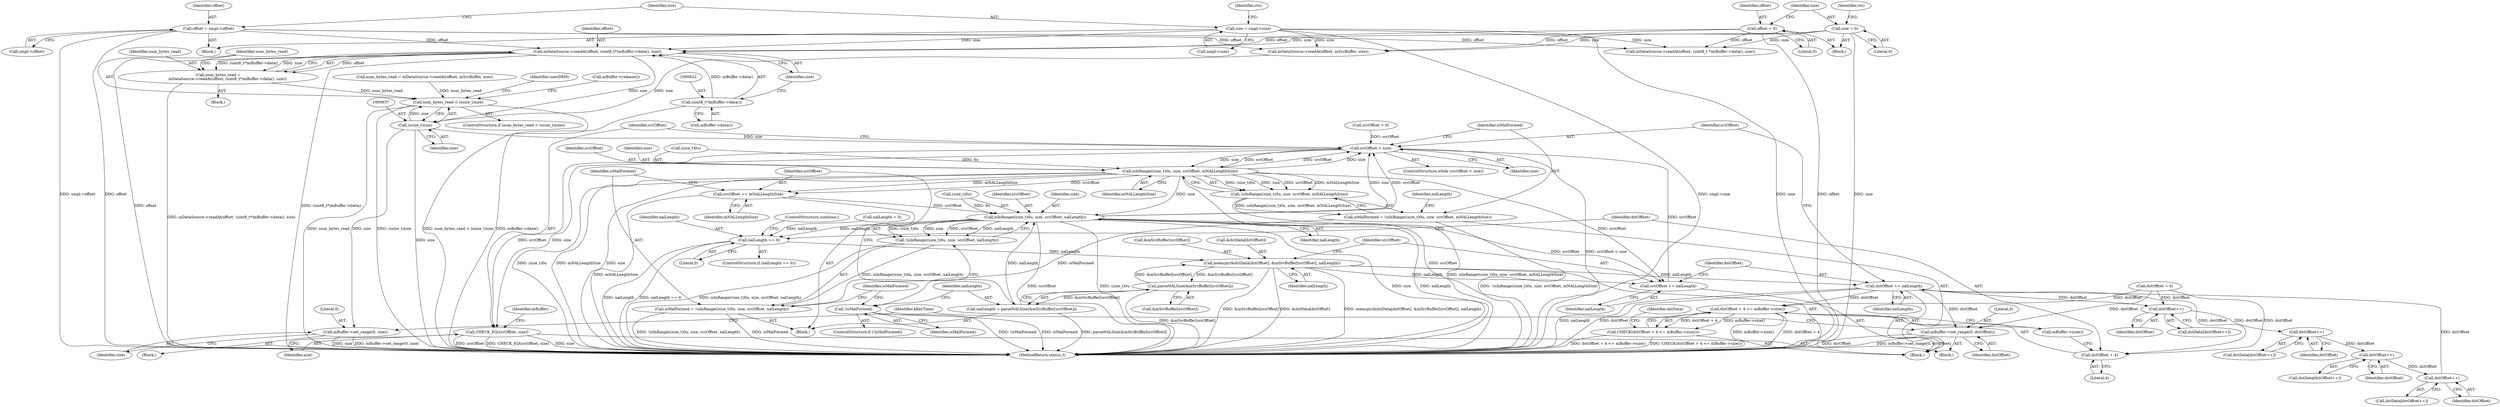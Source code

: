 digraph "0_Android_d48f0f145f8f0f4472bc0af668ac9a8bce44ba9b@API" {
"1000619" [label="(Call,mDataSource->readAt(offset, (uint8_t*)mBuffer->data(), size))"];
"1000327" [label="(Call,offset = smpl->offset)"];
"1000260" [label="(Call,offset = 0)"];
"1000621" [label="(Call,(uint8_t*)mBuffer->data())"];
"1000332" [label="(Call,size = smpl->size)"];
"1000264" [label="(Call,size = 0)"];
"1000617" [label="(Call,num_bytes_read =\n                mDataSource->readAt(offset, (uint8_t*)mBuffer->data(), size))"];
"1000634" [label="(Call,num_bytes_read < (ssize_t)size)"];
"1000636" [label="(Call,(ssize_t)size)"];
"1000655" [label="(Call,mBuffer->set_range(0, size))"];
"1000675" [label="(Call,srcOffset < size)"];
"1000683" [label="(Call,isInRange((size_t)0u, size, srcOffset, mNALLengthSize))"];
"1000682" [label="(Call,!isInRange((size_t)0u, size, srcOffset, mNALLengthSize))"];
"1000680" [label="(Call,isMalFormed = !isInRange((size_t)0u, size, srcOffset, mNALLengthSize))"];
"1000695" [label="(Call,!isMalFormed)"];
"1000705" [label="(Call,srcOffset += mNALLengthSize)"];
"1000711" [label="(Call,isInRange((size_t)0u, size, srcOffset, nalLength))"];
"1000710" [label="(Call,!isInRange((size_t)0u, size, srcOffset, nalLength))"];
"1000708" [label="(Call,isMalFormed = !isInRange((size_t)0u, size, srcOffset, nalLength))"];
"1000730" [label="(Call,nalLength == 0)"];
"1000765" [label="(Call,memcpy(&dstData[dstOffset], &mSrcBuffer[srcOffset], nalLength))"];
"1000700" [label="(Call,parseNALSize(&mSrcBuffer[srcOffset]))"];
"1000698" [label="(Call,nalLength = parseNALSize(&mSrcBuffer[srcOffset]))"];
"1000775" [label="(Call,srcOffset += nalLength)"];
"1000778" [label="(Call,dstOffset += nalLength)"];
"1000736" [label="(Call,dstOffset + 4 <= mBuffer->size())"];
"1000735" [label="(Call,CHECK(dstOffset + 4 <= mBuffer->size()))"];
"1000737" [label="(Call,dstOffset + 4)"];
"1000744" [label="(Call,dstOffset++)"];
"1000750" [label="(Call,dstOffset++)"];
"1000756" [label="(Call,dstOffset++)"];
"1000762" [label="(Call,dstOffset++)"];
"1000788" [label="(Call,mBuffer->set_range(0, dstOffset))"];
"1000781" [label="(Call,CHECK_EQ(srcOffset, size))"];
"1000333" [label="(Identifier,size)"];
"1000688" [label="(Identifier,srcOffset)"];
"1000699" [label="(Identifier,nalLength)"];
"1000712" [label="(Call,(size_t)0u)"];
"1000766" [label="(Call,&dstData[dstOffset])"];
"1000265" [label="(Identifier,size)"];
"1000627" [label="(Call,num_bytes_read = mDataSource->readAt(offset, mSrcBuffer, size))"];
"1000765" [label="(Call,memcpy(&dstData[dstOffset], &mSrcBuffer[srcOffset], nalLength))"];
"1000742" [label="(Call,dstData[dstOffset++])"];
"1000731" [label="(Identifier,nalLength)"];
"1000674" [label="(ControlStructure,while (srcOffset < size))"];
"1000695" [label="(Call,!isMalFormed)"];
"1000671" [label="(Call,dstOffset = 0)"];
"1000757" [label="(Identifier,dstOffset)"];
"1000266" [label="(Literal,0)"];
"1000624" [label="(Identifier,size)"];
"1000269" [label="(Identifier,cts)"];
"1000711" [label="(Call,isInRange((size_t)0u, size, srcOffset, nalLength))"];
"1000623" [label="(Call,mBuffer->data())"];
"1000781" [label="(Call,CHECK_EQ(srcOffset, size))"];
"1000732" [label="(Literal,0)"];
"1000737" [label="(Call,dstOffset + 4)"];
"1000783" [label="(Identifier,size)"];
"1000621" [label="(Call,(uint8_t*)mBuffer->data())"];
"1000329" [label="(Call,smpl->offset)"];
"1000655" [label="(Call,mBuffer->set_range(0, size))"];
"1000675" [label="(Call,srcOffset < size)"];
"1000706" [label="(Identifier,srcOffset)"];
"1000618" [label="(Identifier,num_bytes_read)"];
"1000262" [label="(Literal,0)"];
"1000694" [label="(ControlStructure,if (!isMalFormed))"];
"1000687" [label="(Identifier,size)"];
"1000636" [label="(Call,(ssize_t)size)"];
"1000760" [label="(Call,dstData[dstOffset++])"];
"1000682" [label="(Call,!isInRange((size_t)0u, size, srcOffset, mNALLengthSize))"];
"1000635" [label="(Identifier,num_bytes_read)"];
"1000788" [label="(Call,mBuffer->set_range(0, dstOffset))"];
"1000836" [label="(MethodReturn,status_t)"];
"1000684" [label="(Call,(size_t)0u)"];
"1000719" [label="(Identifier,isMalFormed)"];
"1000717" [label="(Identifier,nalLength)"];
"1000629" [label="(Call,mDataSource->readAt(offset, mSrcBuffer, size))"];
"1000696" [label="(Identifier,isMalFormed)"];
"1000790" [label="(Identifier,dstOffset)"];
"1000656" [label="(Literal,0)"];
"1000743" [label="(Identifier,dstData)"];
"1000332" [label="(Call,size = smpl->size)"];
"1000338" [label="(Identifier,cts)"];
"1000650" [label="(Block,)"];
"1000264" [label="(Call,size = 0)"];
"1000678" [label="(Block,)"];
"1000754" [label="(Call,dstData[dstOffset++])"];
"1000700" [label="(Call,parseNALSize(&mSrcBuffer[srcOffset]))"];
"1000739" [label="(Literal,4)"];
"1000649" [label="(Identifier,usesDRM)"];
"1000716" [label="(Identifier,srcOffset)"];
"1000640" [label="(Call,mBuffer->release())"];
"1000779" [label="(Identifier,dstOffset)"];
"1000786" [label="(Identifier,mBuffer)"];
"1000730" [label="(Call,nalLength == 0)"];
"1000780" [label="(Identifier,nalLength)"];
"1000620" [label="(Identifier,offset)"];
"1000692" [label="(Identifier,nalLength)"];
"1000763" [label="(Identifier,dstOffset)"];
"1000283" [label="(Block,)"];
"1000677" [label="(Identifier,size)"];
"1000738" [label="(Identifier,dstOffset)"];
"1000616" [label="(Block,)"];
"1000633" [label="(ControlStructure,if (num_bytes_read < (ssize_t)size))"];
"1000327" [label="(Call,offset = smpl->offset)"];
"1000638" [label="(Identifier,size)"];
"1000683" [label="(Call,isInRange((size_t)0u, size, srcOffset, mNALLengthSize))"];
"1000680" [label="(Call,isMalFormed = !isInRange((size_t)0u, size, srcOffset, mNALLengthSize))"];
"1000762" [label="(Call,dstOffset++)"];
"1000744" [label="(Call,dstOffset++)"];
"1000774" [label="(Identifier,nalLength)"];
"1000698" [label="(Call,nalLength = parseNALSize(&mSrcBuffer[srcOffset]))"];
"1000657" [label="(Identifier,size)"];
"1000750" [label="(Call,dstOffset++)"];
"1000776" [label="(Identifier,srcOffset)"];
"1000734" [label="(ControlStructure,continue;)"];
"1000705" [label="(Call,srcOffset += mNALLengthSize)"];
"1000701" [label="(Call,&mSrcBuffer[srcOffset])"];
"1000751" [label="(Identifier,dstOffset)"];
"1000334" [label="(Call,smpl->size)"];
"1000789" [label="(Literal,0)"];
"1000778" [label="(Call,dstOffset += nalLength)"];
"1000261" [label="(Identifier,offset)"];
"1000708" [label="(Call,isMalFormed = !isInRange((size_t)0u, size, srcOffset, nalLength))"];
"1000770" [label="(Call,&mSrcBuffer[srcOffset])"];
"1000436" [label="(Call,mDataSource->readAt(offset, (uint8_t *)mBuffer->data(), size))"];
"1000328" [label="(Identifier,offset)"];
"1000676" [label="(Identifier,srcOffset)"];
"1000740" [label="(Call,mBuffer->size())"];
"1000782" [label="(Identifier,srcOffset)"];
"1000691" [label="(Call,nalLength = 0)"];
"1000617" [label="(Call,num_bytes_read =\n                mDataSource->readAt(offset, (uint8_t*)mBuffer->data(), size))"];
"1000681" [label="(Identifier,isMalFormed)"];
"1000697" [label="(Block,)"];
"1000729" [label="(ControlStructure,if (nalLength == 0))"];
"1000619" [label="(Call,mDataSource->readAt(offset, (uint8_t*)mBuffer->data(), size))"];
"1000634" [label="(Call,num_bytes_read < (ssize_t)size)"];
"1000260" [label="(Call,offset = 0)"];
"1000775" [label="(Call,srcOffset += nalLength)"];
"1000735" [label="(Call,CHECK(dstOffset + 4 <= mBuffer->size()))"];
"1000709" [label="(Identifier,isMalFormed)"];
"1000715" [label="(Identifier,size)"];
"1000777" [label="(Identifier,nalLength)"];
"1000667" [label="(Call,srcOffset = 0)"];
"1000689" [label="(Identifier,mNALLengthSize)"];
"1000792" [label="(Identifier,kKeyTime)"];
"1000745" [label="(Identifier,dstOffset)"];
"1000105" [label="(Block,)"];
"1000710" [label="(Call,!isInRange((size_t)0u, size, srcOffset, nalLength))"];
"1000707" [label="(Identifier,mNALLengthSize)"];
"1000736" [label="(Call,dstOffset + 4 <= mBuffer->size())"];
"1000756" [label="(Call,dstOffset++)"];
"1000748" [label="(Call,dstData[dstOffset++])"];
"1000659" [label="(Block,)"];
"1000619" -> "1000617"  [label="AST: "];
"1000619" -> "1000624"  [label="CFG: "];
"1000620" -> "1000619"  [label="AST: "];
"1000621" -> "1000619"  [label="AST: "];
"1000624" -> "1000619"  [label="AST: "];
"1000617" -> "1000619"  [label="CFG: "];
"1000619" -> "1000836"  [label="DDG: (uint8_t*)mBuffer->data()"];
"1000619" -> "1000836"  [label="DDG: offset"];
"1000619" -> "1000617"  [label="DDG: offset"];
"1000619" -> "1000617"  [label="DDG: (uint8_t*)mBuffer->data()"];
"1000619" -> "1000617"  [label="DDG: size"];
"1000327" -> "1000619"  [label="DDG: offset"];
"1000260" -> "1000619"  [label="DDG: offset"];
"1000621" -> "1000619"  [label="DDG: mBuffer->data()"];
"1000332" -> "1000619"  [label="DDG: size"];
"1000264" -> "1000619"  [label="DDG: size"];
"1000619" -> "1000636"  [label="DDG: size"];
"1000327" -> "1000283"  [label="AST: "];
"1000327" -> "1000329"  [label="CFG: "];
"1000328" -> "1000327"  [label="AST: "];
"1000329" -> "1000327"  [label="AST: "];
"1000333" -> "1000327"  [label="CFG: "];
"1000327" -> "1000836"  [label="DDG: offset"];
"1000327" -> "1000836"  [label="DDG: smpl->offset"];
"1000327" -> "1000436"  [label="DDG: offset"];
"1000327" -> "1000629"  [label="DDG: offset"];
"1000260" -> "1000105"  [label="AST: "];
"1000260" -> "1000262"  [label="CFG: "];
"1000261" -> "1000260"  [label="AST: "];
"1000262" -> "1000260"  [label="AST: "];
"1000265" -> "1000260"  [label="CFG: "];
"1000260" -> "1000836"  [label="DDG: offset"];
"1000260" -> "1000436"  [label="DDG: offset"];
"1000260" -> "1000629"  [label="DDG: offset"];
"1000621" -> "1000623"  [label="CFG: "];
"1000622" -> "1000621"  [label="AST: "];
"1000623" -> "1000621"  [label="AST: "];
"1000624" -> "1000621"  [label="CFG: "];
"1000621" -> "1000836"  [label="DDG: mBuffer->data()"];
"1000332" -> "1000283"  [label="AST: "];
"1000332" -> "1000334"  [label="CFG: "];
"1000333" -> "1000332"  [label="AST: "];
"1000334" -> "1000332"  [label="AST: "];
"1000338" -> "1000332"  [label="CFG: "];
"1000332" -> "1000836"  [label="DDG: smpl->size"];
"1000332" -> "1000836"  [label="DDG: size"];
"1000332" -> "1000436"  [label="DDG: size"];
"1000332" -> "1000629"  [label="DDG: size"];
"1000264" -> "1000105"  [label="AST: "];
"1000264" -> "1000266"  [label="CFG: "];
"1000265" -> "1000264"  [label="AST: "];
"1000266" -> "1000264"  [label="AST: "];
"1000269" -> "1000264"  [label="CFG: "];
"1000264" -> "1000836"  [label="DDG: size"];
"1000264" -> "1000436"  [label="DDG: size"];
"1000264" -> "1000629"  [label="DDG: size"];
"1000617" -> "1000616"  [label="AST: "];
"1000618" -> "1000617"  [label="AST: "];
"1000635" -> "1000617"  [label="CFG: "];
"1000617" -> "1000836"  [label="DDG: mDataSource->readAt(offset, (uint8_t*)mBuffer->data(), size)"];
"1000617" -> "1000634"  [label="DDG: num_bytes_read"];
"1000634" -> "1000633"  [label="AST: "];
"1000634" -> "1000636"  [label="CFG: "];
"1000635" -> "1000634"  [label="AST: "];
"1000636" -> "1000634"  [label="AST: "];
"1000640" -> "1000634"  [label="CFG: "];
"1000649" -> "1000634"  [label="CFG: "];
"1000634" -> "1000836"  [label="DDG: num_bytes_read"];
"1000634" -> "1000836"  [label="DDG: (ssize_t)size"];
"1000634" -> "1000836"  [label="DDG: num_bytes_read < (ssize_t)size"];
"1000627" -> "1000634"  [label="DDG: num_bytes_read"];
"1000636" -> "1000634"  [label="DDG: size"];
"1000636" -> "1000638"  [label="CFG: "];
"1000637" -> "1000636"  [label="AST: "];
"1000638" -> "1000636"  [label="AST: "];
"1000636" -> "1000836"  [label="DDG: size"];
"1000629" -> "1000636"  [label="DDG: size"];
"1000636" -> "1000655"  [label="DDG: size"];
"1000636" -> "1000675"  [label="DDG: size"];
"1000655" -> "1000650"  [label="AST: "];
"1000655" -> "1000657"  [label="CFG: "];
"1000656" -> "1000655"  [label="AST: "];
"1000657" -> "1000655"  [label="AST: "];
"1000792" -> "1000655"  [label="CFG: "];
"1000655" -> "1000836"  [label="DDG: mBuffer->set_range(0, size)"];
"1000655" -> "1000836"  [label="DDG: size"];
"1000675" -> "1000674"  [label="AST: "];
"1000675" -> "1000677"  [label="CFG: "];
"1000676" -> "1000675"  [label="AST: "];
"1000677" -> "1000675"  [label="AST: "];
"1000681" -> "1000675"  [label="CFG: "];
"1000782" -> "1000675"  [label="CFG: "];
"1000675" -> "1000836"  [label="DDG: srcOffset < size"];
"1000711" -> "1000675"  [label="DDG: srcOffset"];
"1000711" -> "1000675"  [label="DDG: size"];
"1000667" -> "1000675"  [label="DDG: srcOffset"];
"1000775" -> "1000675"  [label="DDG: srcOffset"];
"1000683" -> "1000675"  [label="DDG: srcOffset"];
"1000683" -> "1000675"  [label="DDG: size"];
"1000675" -> "1000683"  [label="DDG: size"];
"1000675" -> "1000683"  [label="DDG: srcOffset"];
"1000675" -> "1000781"  [label="DDG: srcOffset"];
"1000675" -> "1000781"  [label="DDG: size"];
"1000683" -> "1000682"  [label="AST: "];
"1000683" -> "1000689"  [label="CFG: "];
"1000684" -> "1000683"  [label="AST: "];
"1000687" -> "1000683"  [label="AST: "];
"1000688" -> "1000683"  [label="AST: "];
"1000689" -> "1000683"  [label="AST: "];
"1000682" -> "1000683"  [label="CFG: "];
"1000683" -> "1000836"  [label="DDG: (size_t)0u"];
"1000683" -> "1000836"  [label="DDG: mNALLengthSize"];
"1000683" -> "1000836"  [label="DDG: size"];
"1000683" -> "1000836"  [label="DDG: srcOffset"];
"1000683" -> "1000682"  [label="DDG: (size_t)0u"];
"1000683" -> "1000682"  [label="DDG: size"];
"1000683" -> "1000682"  [label="DDG: srcOffset"];
"1000683" -> "1000682"  [label="DDG: mNALLengthSize"];
"1000684" -> "1000683"  [label="DDG: 0u"];
"1000683" -> "1000705"  [label="DDG: mNALLengthSize"];
"1000683" -> "1000705"  [label="DDG: srcOffset"];
"1000683" -> "1000711"  [label="DDG: size"];
"1000683" -> "1000775"  [label="DDG: srcOffset"];
"1000682" -> "1000680"  [label="AST: "];
"1000680" -> "1000682"  [label="CFG: "];
"1000682" -> "1000836"  [label="DDG: isInRange((size_t)0u, size, srcOffset, mNALLengthSize)"];
"1000682" -> "1000680"  [label="DDG: isInRange((size_t)0u, size, srcOffset, mNALLengthSize)"];
"1000680" -> "1000678"  [label="AST: "];
"1000681" -> "1000680"  [label="AST: "];
"1000692" -> "1000680"  [label="CFG: "];
"1000680" -> "1000836"  [label="DDG: !isInRange((size_t)0u, size, srcOffset, mNALLengthSize)"];
"1000680" -> "1000695"  [label="DDG: isMalFormed"];
"1000695" -> "1000694"  [label="AST: "];
"1000695" -> "1000696"  [label="CFG: "];
"1000696" -> "1000695"  [label="AST: "];
"1000699" -> "1000695"  [label="CFG: "];
"1000719" -> "1000695"  [label="CFG: "];
"1000695" -> "1000836"  [label="DDG: !isMalFormed"];
"1000695" -> "1000836"  [label="DDG: isMalFormed"];
"1000705" -> "1000697"  [label="AST: "];
"1000705" -> "1000707"  [label="CFG: "];
"1000706" -> "1000705"  [label="AST: "];
"1000707" -> "1000705"  [label="AST: "];
"1000709" -> "1000705"  [label="CFG: "];
"1000705" -> "1000836"  [label="DDG: mNALLengthSize"];
"1000705" -> "1000711"  [label="DDG: srcOffset"];
"1000711" -> "1000710"  [label="AST: "];
"1000711" -> "1000717"  [label="CFG: "];
"1000712" -> "1000711"  [label="AST: "];
"1000715" -> "1000711"  [label="AST: "];
"1000716" -> "1000711"  [label="AST: "];
"1000717" -> "1000711"  [label="AST: "];
"1000710" -> "1000711"  [label="CFG: "];
"1000711" -> "1000836"  [label="DDG: srcOffset"];
"1000711" -> "1000836"  [label="DDG: (size_t)0u"];
"1000711" -> "1000836"  [label="DDG: size"];
"1000711" -> "1000836"  [label="DDG: nalLength"];
"1000711" -> "1000710"  [label="DDG: (size_t)0u"];
"1000711" -> "1000710"  [label="DDG: size"];
"1000711" -> "1000710"  [label="DDG: srcOffset"];
"1000711" -> "1000710"  [label="DDG: nalLength"];
"1000712" -> "1000711"  [label="DDG: 0u"];
"1000698" -> "1000711"  [label="DDG: nalLength"];
"1000711" -> "1000730"  [label="DDG: nalLength"];
"1000711" -> "1000775"  [label="DDG: srcOffset"];
"1000710" -> "1000708"  [label="AST: "];
"1000708" -> "1000710"  [label="CFG: "];
"1000710" -> "1000836"  [label="DDG: isInRange((size_t)0u, size, srcOffset, nalLength)"];
"1000710" -> "1000708"  [label="DDG: isInRange((size_t)0u, size, srcOffset, nalLength)"];
"1000708" -> "1000697"  [label="AST: "];
"1000709" -> "1000708"  [label="AST: "];
"1000719" -> "1000708"  [label="CFG: "];
"1000708" -> "1000836"  [label="DDG: isMalFormed"];
"1000708" -> "1000836"  [label="DDG: !isInRange((size_t)0u, size, srcOffset, nalLength)"];
"1000730" -> "1000729"  [label="AST: "];
"1000730" -> "1000732"  [label="CFG: "];
"1000731" -> "1000730"  [label="AST: "];
"1000732" -> "1000730"  [label="AST: "];
"1000734" -> "1000730"  [label="CFG: "];
"1000738" -> "1000730"  [label="CFG: "];
"1000730" -> "1000836"  [label="DDG: nalLength == 0"];
"1000730" -> "1000836"  [label="DDG: nalLength"];
"1000691" -> "1000730"  [label="DDG: nalLength"];
"1000730" -> "1000765"  [label="DDG: nalLength"];
"1000765" -> "1000678"  [label="AST: "];
"1000765" -> "1000774"  [label="CFG: "];
"1000766" -> "1000765"  [label="AST: "];
"1000770" -> "1000765"  [label="AST: "];
"1000774" -> "1000765"  [label="AST: "];
"1000776" -> "1000765"  [label="CFG: "];
"1000765" -> "1000836"  [label="DDG: &mSrcBuffer[srcOffset]"];
"1000765" -> "1000836"  [label="DDG: &dstData[dstOffset]"];
"1000765" -> "1000836"  [label="DDG: memcpy(&dstData[dstOffset], &mSrcBuffer[srcOffset], nalLength)"];
"1000765" -> "1000700"  [label="DDG: &mSrcBuffer[srcOffset]"];
"1000700" -> "1000765"  [label="DDG: &mSrcBuffer[srcOffset]"];
"1000765" -> "1000775"  [label="DDG: nalLength"];
"1000765" -> "1000778"  [label="DDG: nalLength"];
"1000700" -> "1000698"  [label="AST: "];
"1000700" -> "1000701"  [label="CFG: "];
"1000701" -> "1000700"  [label="AST: "];
"1000698" -> "1000700"  [label="CFG: "];
"1000700" -> "1000836"  [label="DDG: &mSrcBuffer[srcOffset]"];
"1000700" -> "1000698"  [label="DDG: &mSrcBuffer[srcOffset]"];
"1000698" -> "1000697"  [label="AST: "];
"1000699" -> "1000698"  [label="AST: "];
"1000706" -> "1000698"  [label="CFG: "];
"1000698" -> "1000836"  [label="DDG: parseNALSize(&mSrcBuffer[srcOffset])"];
"1000775" -> "1000678"  [label="AST: "];
"1000775" -> "1000777"  [label="CFG: "];
"1000776" -> "1000775"  [label="AST: "];
"1000777" -> "1000775"  [label="AST: "];
"1000779" -> "1000775"  [label="CFG: "];
"1000778" -> "1000678"  [label="AST: "];
"1000778" -> "1000780"  [label="CFG: "];
"1000779" -> "1000778"  [label="AST: "];
"1000780" -> "1000778"  [label="AST: "];
"1000676" -> "1000778"  [label="CFG: "];
"1000778" -> "1000836"  [label="DDG: nalLength"];
"1000778" -> "1000836"  [label="DDG: dstOffset"];
"1000778" -> "1000736"  [label="DDG: dstOffset"];
"1000778" -> "1000737"  [label="DDG: dstOffset"];
"1000778" -> "1000744"  [label="DDG: dstOffset"];
"1000762" -> "1000778"  [label="DDG: dstOffset"];
"1000778" -> "1000788"  [label="DDG: dstOffset"];
"1000736" -> "1000735"  [label="AST: "];
"1000736" -> "1000740"  [label="CFG: "];
"1000737" -> "1000736"  [label="AST: "];
"1000740" -> "1000736"  [label="AST: "];
"1000735" -> "1000736"  [label="CFG: "];
"1000736" -> "1000836"  [label="DDG: mBuffer->size()"];
"1000736" -> "1000836"  [label="DDG: dstOffset + 4"];
"1000736" -> "1000735"  [label="DDG: dstOffset + 4"];
"1000736" -> "1000735"  [label="DDG: mBuffer->size()"];
"1000671" -> "1000736"  [label="DDG: dstOffset"];
"1000735" -> "1000678"  [label="AST: "];
"1000743" -> "1000735"  [label="CFG: "];
"1000735" -> "1000836"  [label="DDG: CHECK(dstOffset + 4 <= mBuffer->size())"];
"1000735" -> "1000836"  [label="DDG: dstOffset + 4 <= mBuffer->size()"];
"1000737" -> "1000739"  [label="CFG: "];
"1000738" -> "1000737"  [label="AST: "];
"1000739" -> "1000737"  [label="AST: "];
"1000740" -> "1000737"  [label="CFG: "];
"1000671" -> "1000737"  [label="DDG: dstOffset"];
"1000744" -> "1000742"  [label="AST: "];
"1000744" -> "1000745"  [label="CFG: "];
"1000745" -> "1000744"  [label="AST: "];
"1000742" -> "1000744"  [label="CFG: "];
"1000671" -> "1000744"  [label="DDG: dstOffset"];
"1000744" -> "1000750"  [label="DDG: dstOffset"];
"1000750" -> "1000748"  [label="AST: "];
"1000750" -> "1000751"  [label="CFG: "];
"1000751" -> "1000750"  [label="AST: "];
"1000748" -> "1000750"  [label="CFG: "];
"1000750" -> "1000756"  [label="DDG: dstOffset"];
"1000756" -> "1000754"  [label="AST: "];
"1000756" -> "1000757"  [label="CFG: "];
"1000757" -> "1000756"  [label="AST: "];
"1000754" -> "1000756"  [label="CFG: "];
"1000756" -> "1000762"  [label="DDG: dstOffset"];
"1000762" -> "1000760"  [label="AST: "];
"1000762" -> "1000763"  [label="CFG: "];
"1000763" -> "1000762"  [label="AST: "];
"1000760" -> "1000762"  [label="CFG: "];
"1000788" -> "1000659"  [label="AST: "];
"1000788" -> "1000790"  [label="CFG: "];
"1000789" -> "1000788"  [label="AST: "];
"1000790" -> "1000788"  [label="AST: "];
"1000792" -> "1000788"  [label="CFG: "];
"1000788" -> "1000836"  [label="DDG: mBuffer->set_range(0, dstOffset)"];
"1000788" -> "1000836"  [label="DDG: dstOffset"];
"1000671" -> "1000788"  [label="DDG: dstOffset"];
"1000781" -> "1000659"  [label="AST: "];
"1000781" -> "1000783"  [label="CFG: "];
"1000782" -> "1000781"  [label="AST: "];
"1000783" -> "1000781"  [label="AST: "];
"1000786" -> "1000781"  [label="CFG: "];
"1000781" -> "1000836"  [label="DDG: CHECK_EQ(srcOffset, size)"];
"1000781" -> "1000836"  [label="DDG: size"];
"1000781" -> "1000836"  [label="DDG: srcOffset"];
}
